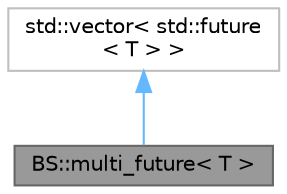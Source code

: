 digraph "BS::multi_future&lt; T &gt;"
{
 // LATEX_PDF_SIZE
  bgcolor="transparent";
  edge [fontname=Helvetica,fontsize=10,labelfontname=Helvetica,labelfontsize=10];
  node [fontname=Helvetica,fontsize=10,shape=box,height=0.2,width=0.4];
  Node1 [id="Node000001",label="BS::multi_future\< T \>",height=0.2,width=0.4,color="gray40", fillcolor="grey60", style="filled", fontcolor="black",tooltip="A helper class to facilitate waiting for and/or getting the results of multiple futures at once."];
  Node2 -> Node1 [id="edge1_Node000001_Node000002",dir="back",color="steelblue1",style="solid",tooltip=" "];
  Node2 [id="Node000002",label="std::vector\< std::future\l\< T \> \>",height=0.2,width=0.4,color="grey75", fillcolor="white", style="filled",tooltip=" "];
}
